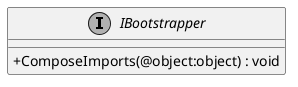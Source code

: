 @startuml
skinparam monochrome true
skinparam classAttributeIconSize 0

interface IBootstrapper {
    + ComposeImports(@object:object) : void
}
@enduml

